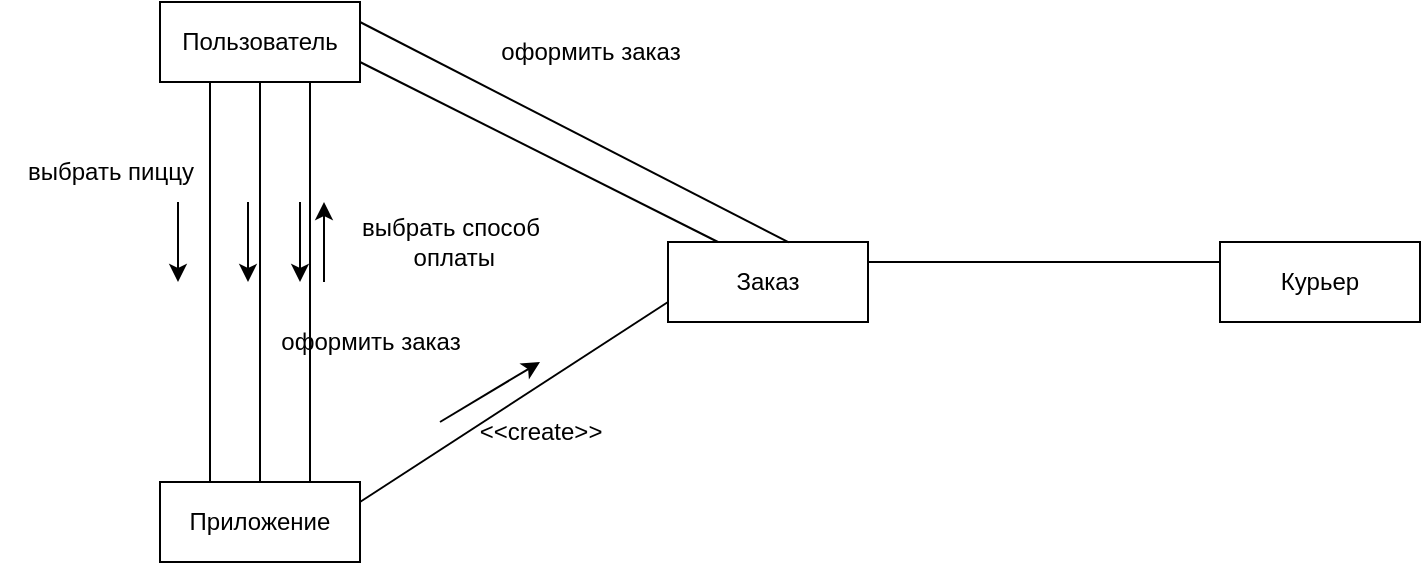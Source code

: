 <mxfile version="24.0.6" type="github">
  <diagram name="Страница — 1" id="qvXPU_ac4Wfljck9UBVI">
    <mxGraphModel dx="1185" dy="651" grid="1" gridSize="10" guides="1" tooltips="1" connect="1" arrows="1" fold="1" page="1" pageScale="1" pageWidth="827" pageHeight="1169" math="0" shadow="0">
      <root>
        <mxCell id="0" />
        <mxCell id="1" parent="0" />
        <mxCell id="-4ciE3WCKxtOSDdIdIJk-1" value="Пользователь" style="html=1;whiteSpace=wrap;" vertex="1" parent="1">
          <mxGeometry x="160" y="70" width="100" height="40" as="geometry" />
        </mxCell>
        <mxCell id="-4ciE3WCKxtOSDdIdIJk-3" value="Заказ" style="html=1;whiteSpace=wrap;" vertex="1" parent="1">
          <mxGeometry x="414" y="190" width="100" height="40" as="geometry" />
        </mxCell>
        <mxCell id="-4ciE3WCKxtOSDdIdIJk-4" value="Курьер" style="html=1;whiteSpace=wrap;" vertex="1" parent="1">
          <mxGeometry x="690" y="190" width="100" height="40" as="geometry" />
        </mxCell>
        <mxCell id="-4ciE3WCKxtOSDdIdIJk-5" value="Приложение" style="html=1;whiteSpace=wrap;" vertex="1" parent="1">
          <mxGeometry x="160" y="310" width="100" height="40" as="geometry" />
        </mxCell>
        <mxCell id="-4ciE3WCKxtOSDdIdIJk-9" value="" style="endArrow=none;html=1;rounded=0;entryX=0.25;entryY=1;entryDx=0;entryDy=0;exitX=0.25;exitY=0;exitDx=0;exitDy=0;" edge="1" parent="1" source="-4ciE3WCKxtOSDdIdIJk-5" target="-4ciE3WCKxtOSDdIdIJk-1">
          <mxGeometry width="50" height="50" relative="1" as="geometry">
            <mxPoint x="200" y="250" as="sourcePoint" />
            <mxPoint x="250" y="200" as="targetPoint" />
          </mxGeometry>
        </mxCell>
        <mxCell id="-4ciE3WCKxtOSDdIdIJk-12" value="" style="endArrow=none;html=1;rounded=0;exitX=1;exitY=0.25;exitDx=0;exitDy=0;entryX=0;entryY=0.75;entryDx=0;entryDy=0;" edge="1" parent="1" source="-4ciE3WCKxtOSDdIdIJk-5" target="-4ciE3WCKxtOSDdIdIJk-3">
          <mxGeometry width="50" height="50" relative="1" as="geometry">
            <mxPoint x="330" y="300" as="sourcePoint" />
            <mxPoint x="380" y="250" as="targetPoint" />
          </mxGeometry>
        </mxCell>
        <mxCell id="-4ciE3WCKxtOSDdIdIJk-13" value="" style="endArrow=none;html=1;rounded=0;exitX=1;exitY=0.75;exitDx=0;exitDy=0;entryX=0.25;entryY=0;entryDx=0;entryDy=0;" edge="1" parent="1" source="-4ciE3WCKxtOSDdIdIJk-1" target="-4ciE3WCKxtOSDdIdIJk-3">
          <mxGeometry width="50" height="50" relative="1" as="geometry">
            <mxPoint x="380" y="120" as="sourcePoint" />
            <mxPoint x="496" y="90" as="targetPoint" />
          </mxGeometry>
        </mxCell>
        <mxCell id="-4ciE3WCKxtOSDdIdIJk-14" value="выбрать пиццу" style="text;html=1;align=center;verticalAlign=middle;resizable=0;points=[];autosize=1;strokeColor=none;fillColor=none;" vertex="1" parent="1">
          <mxGeometry x="80" y="140" width="110" height="30" as="geometry" />
        </mxCell>
        <mxCell id="-4ciE3WCKxtOSDdIdIJk-16" value="" style="endArrow=classic;html=1;rounded=0;" edge="1" parent="1">
          <mxGeometry width="50" height="50" relative="1" as="geometry">
            <mxPoint x="169" y="170" as="sourcePoint" />
            <mxPoint x="169" y="210" as="targetPoint" />
          </mxGeometry>
        </mxCell>
        <mxCell id="-4ciE3WCKxtOSDdIdIJk-17" value="" style="endArrow=none;html=1;rounded=0;entryX=0.75;entryY=1;entryDx=0;entryDy=0;exitX=0.75;exitY=0;exitDx=0;exitDy=0;" edge="1" parent="1" source="-4ciE3WCKxtOSDdIdIJk-5" target="-4ciE3WCKxtOSDdIdIJk-1">
          <mxGeometry width="50" height="50" relative="1" as="geometry">
            <mxPoint x="240" y="320" as="sourcePoint" />
            <mxPoint x="240" y="120" as="targetPoint" />
          </mxGeometry>
        </mxCell>
        <mxCell id="-4ciE3WCKxtOSDdIdIJk-18" value="" style="endArrow=classic;html=1;rounded=0;" edge="1" parent="1">
          <mxGeometry width="50" height="50" relative="1" as="geometry">
            <mxPoint x="230" y="170" as="sourcePoint" />
            <mxPoint x="230" y="210" as="targetPoint" />
          </mxGeometry>
        </mxCell>
        <mxCell id="-4ciE3WCKxtOSDdIdIJk-19" value="" style="endArrow=classic;html=1;rounded=0;" edge="1" parent="1">
          <mxGeometry width="50" height="50" relative="1" as="geometry">
            <mxPoint x="242" y="210" as="sourcePoint" />
            <mxPoint x="242" y="170" as="targetPoint" />
          </mxGeometry>
        </mxCell>
        <mxCell id="-4ciE3WCKxtOSDdIdIJk-20" value="выбрать способ&lt;div&gt;&amp;nbsp;оплаты&lt;/div&gt;" style="text;html=1;align=center;verticalAlign=middle;resizable=0;points=[];autosize=1;strokeColor=none;fillColor=none;" vertex="1" parent="1">
          <mxGeometry x="250" y="170" width="110" height="40" as="geometry" />
        </mxCell>
        <mxCell id="-4ciE3WCKxtOSDdIdIJk-21" value="" style="endArrow=none;html=1;rounded=0;exitX=1;exitY=0.25;exitDx=0;exitDy=0;entryX=0;entryY=0.25;entryDx=0;entryDy=0;" edge="1" parent="1" source="-4ciE3WCKxtOSDdIdIJk-3" target="-4ciE3WCKxtOSDdIdIJk-4">
          <mxGeometry width="50" height="50" relative="1" as="geometry">
            <mxPoint x="400" y="240" as="sourcePoint" />
            <mxPoint x="554" y="140" as="targetPoint" />
          </mxGeometry>
        </mxCell>
        <mxCell id="-4ciE3WCKxtOSDdIdIJk-22" value="оформить заказ" style="text;html=1;align=center;verticalAlign=middle;resizable=0;points=[];autosize=1;strokeColor=none;fillColor=none;" vertex="1" parent="1">
          <mxGeometry x="320" y="80" width="110" height="30" as="geometry" />
        </mxCell>
        <mxCell id="-4ciE3WCKxtOSDdIdIJk-23" value="" style="endArrow=none;html=1;rounded=0;exitX=1;exitY=0.25;exitDx=0;exitDy=0;entryX=0.604;entryY=0.004;entryDx=0;entryDy=0;entryPerimeter=0;" edge="1" parent="1" source="-4ciE3WCKxtOSDdIdIJk-1" target="-4ciE3WCKxtOSDdIdIJk-3">
          <mxGeometry width="50" height="50" relative="1" as="geometry">
            <mxPoint x="285.5" y="100" as="sourcePoint" />
            <mxPoint x="464.5" y="190" as="targetPoint" />
          </mxGeometry>
        </mxCell>
        <mxCell id="-4ciE3WCKxtOSDdIdIJk-24" value="" style="endArrow=none;html=1;rounded=0;entryX=0.5;entryY=1;entryDx=0;entryDy=0;exitX=0.5;exitY=0;exitDx=0;exitDy=0;" edge="1" parent="1" source="-4ciE3WCKxtOSDdIdIJk-5" target="-4ciE3WCKxtOSDdIdIJk-1">
          <mxGeometry width="50" height="50" relative="1" as="geometry">
            <mxPoint x="195" y="320" as="sourcePoint" />
            <mxPoint x="195" y="120" as="targetPoint" />
          </mxGeometry>
        </mxCell>
        <mxCell id="-4ciE3WCKxtOSDdIdIJk-25" value="" style="endArrow=classic;html=1;rounded=0;" edge="1" parent="1">
          <mxGeometry width="50" height="50" relative="1" as="geometry">
            <mxPoint x="204" y="170" as="sourcePoint" />
            <mxPoint x="204" y="210" as="targetPoint" />
          </mxGeometry>
        </mxCell>
        <mxCell id="-4ciE3WCKxtOSDdIdIJk-27" value="оформить заказ" style="text;html=1;align=center;verticalAlign=middle;resizable=0;points=[];autosize=1;strokeColor=none;fillColor=none;" vertex="1" parent="1">
          <mxGeometry x="210" y="225" width="110" height="30" as="geometry" />
        </mxCell>
        <mxCell id="-4ciE3WCKxtOSDdIdIJk-28" value="&amp;lt;&amp;lt;create&amp;gt;&amp;gt;" style="text;html=1;align=center;verticalAlign=middle;resizable=0;points=[];autosize=1;strokeColor=none;fillColor=none;" vertex="1" parent="1">
          <mxGeometry x="310" y="270" width="80" height="30" as="geometry" />
        </mxCell>
        <mxCell id="-4ciE3WCKxtOSDdIdIJk-29" value="" style="endArrow=classic;html=1;rounded=0;" edge="1" parent="1">
          <mxGeometry width="50" height="50" relative="1" as="geometry">
            <mxPoint x="300" y="280" as="sourcePoint" />
            <mxPoint x="350" y="250" as="targetPoint" />
          </mxGeometry>
        </mxCell>
      </root>
    </mxGraphModel>
  </diagram>
</mxfile>

